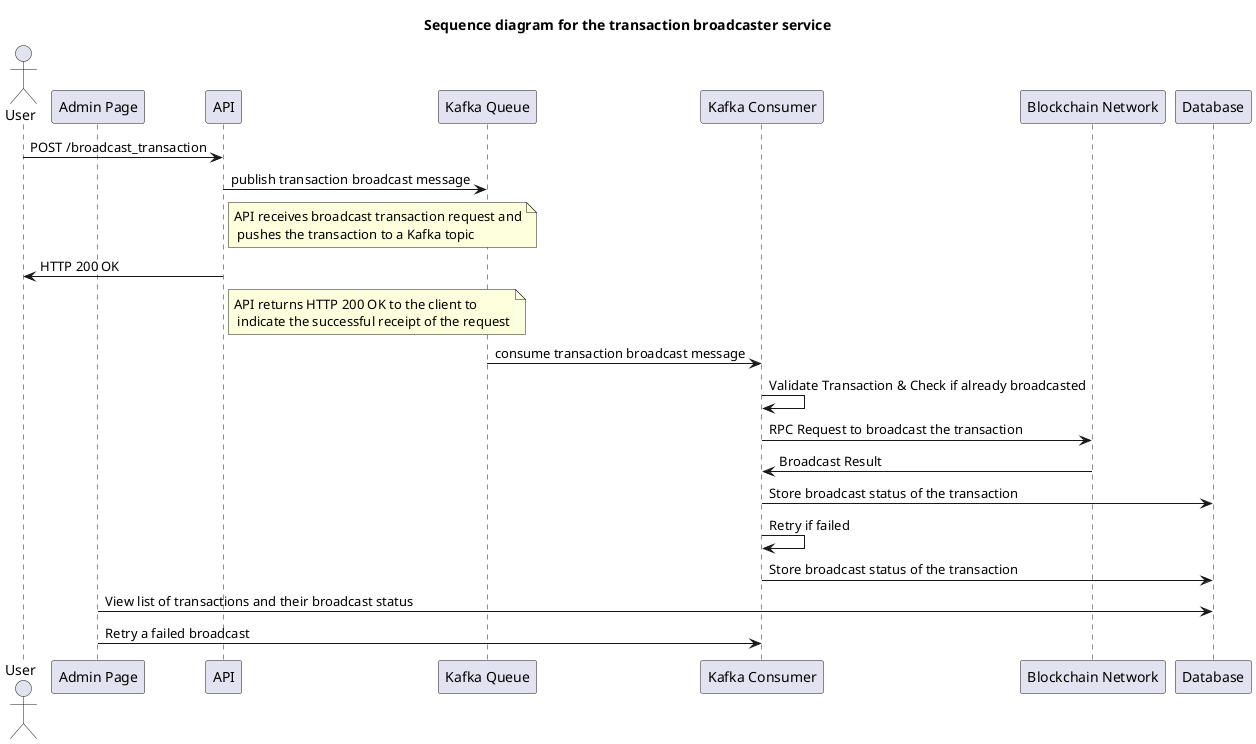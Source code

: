 @startuml
title Sequence diagram for the transaction broadcaster service

Actor User

Participant "Admin Page" as Admin

participant API as API
participant "Kafka Queue" as Kafka
participant "Kafka Consumer" as Consumer
participant "Blockchain Network" as Network
participant Database as DB


User -> API : POST /broadcast_transaction

API -> Kafka : publish transaction broadcast message
note right of API: API receives broadcast transaction request and\n pushes the transaction to a Kafka topic

API -> User : HTTP 200 OK
note right of API: API returns HTTP 200 OK to the client to\n indicate the successful receipt of the request
 
Kafka -> Consumer : consume transaction broadcast message


Consumer -> Consumer : Validate Transaction & Check if already broadcasted

Consumer -> Network : RPC Request to broadcast the transaction

Network -> Consumer : Broadcast Result

Consumer -> DB : Store broadcast status of the transaction

Consumer -> Consumer : Retry if failed

Consumer -> DB : Store broadcast status of the transaction

Admin -> DB : View list of transactions and their broadcast status

Admin -> Consumer : Retry a failed broadcast

@enduml